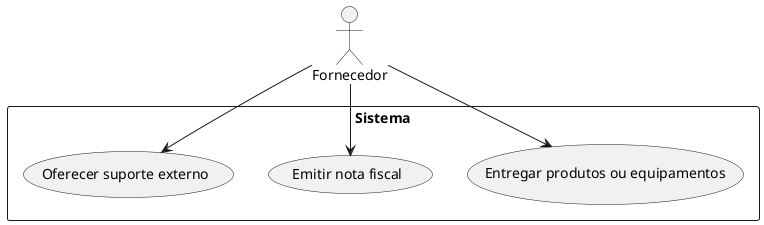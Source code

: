 @startuml Fornecedores
actor "Fornecedor" as F
rectangle Sistema {
  F --> (Entregar produtos ou equipamentos)
  F --> (Emitir nota fiscal)
  F --> (Oferecer suporte externo)
}
@enduml